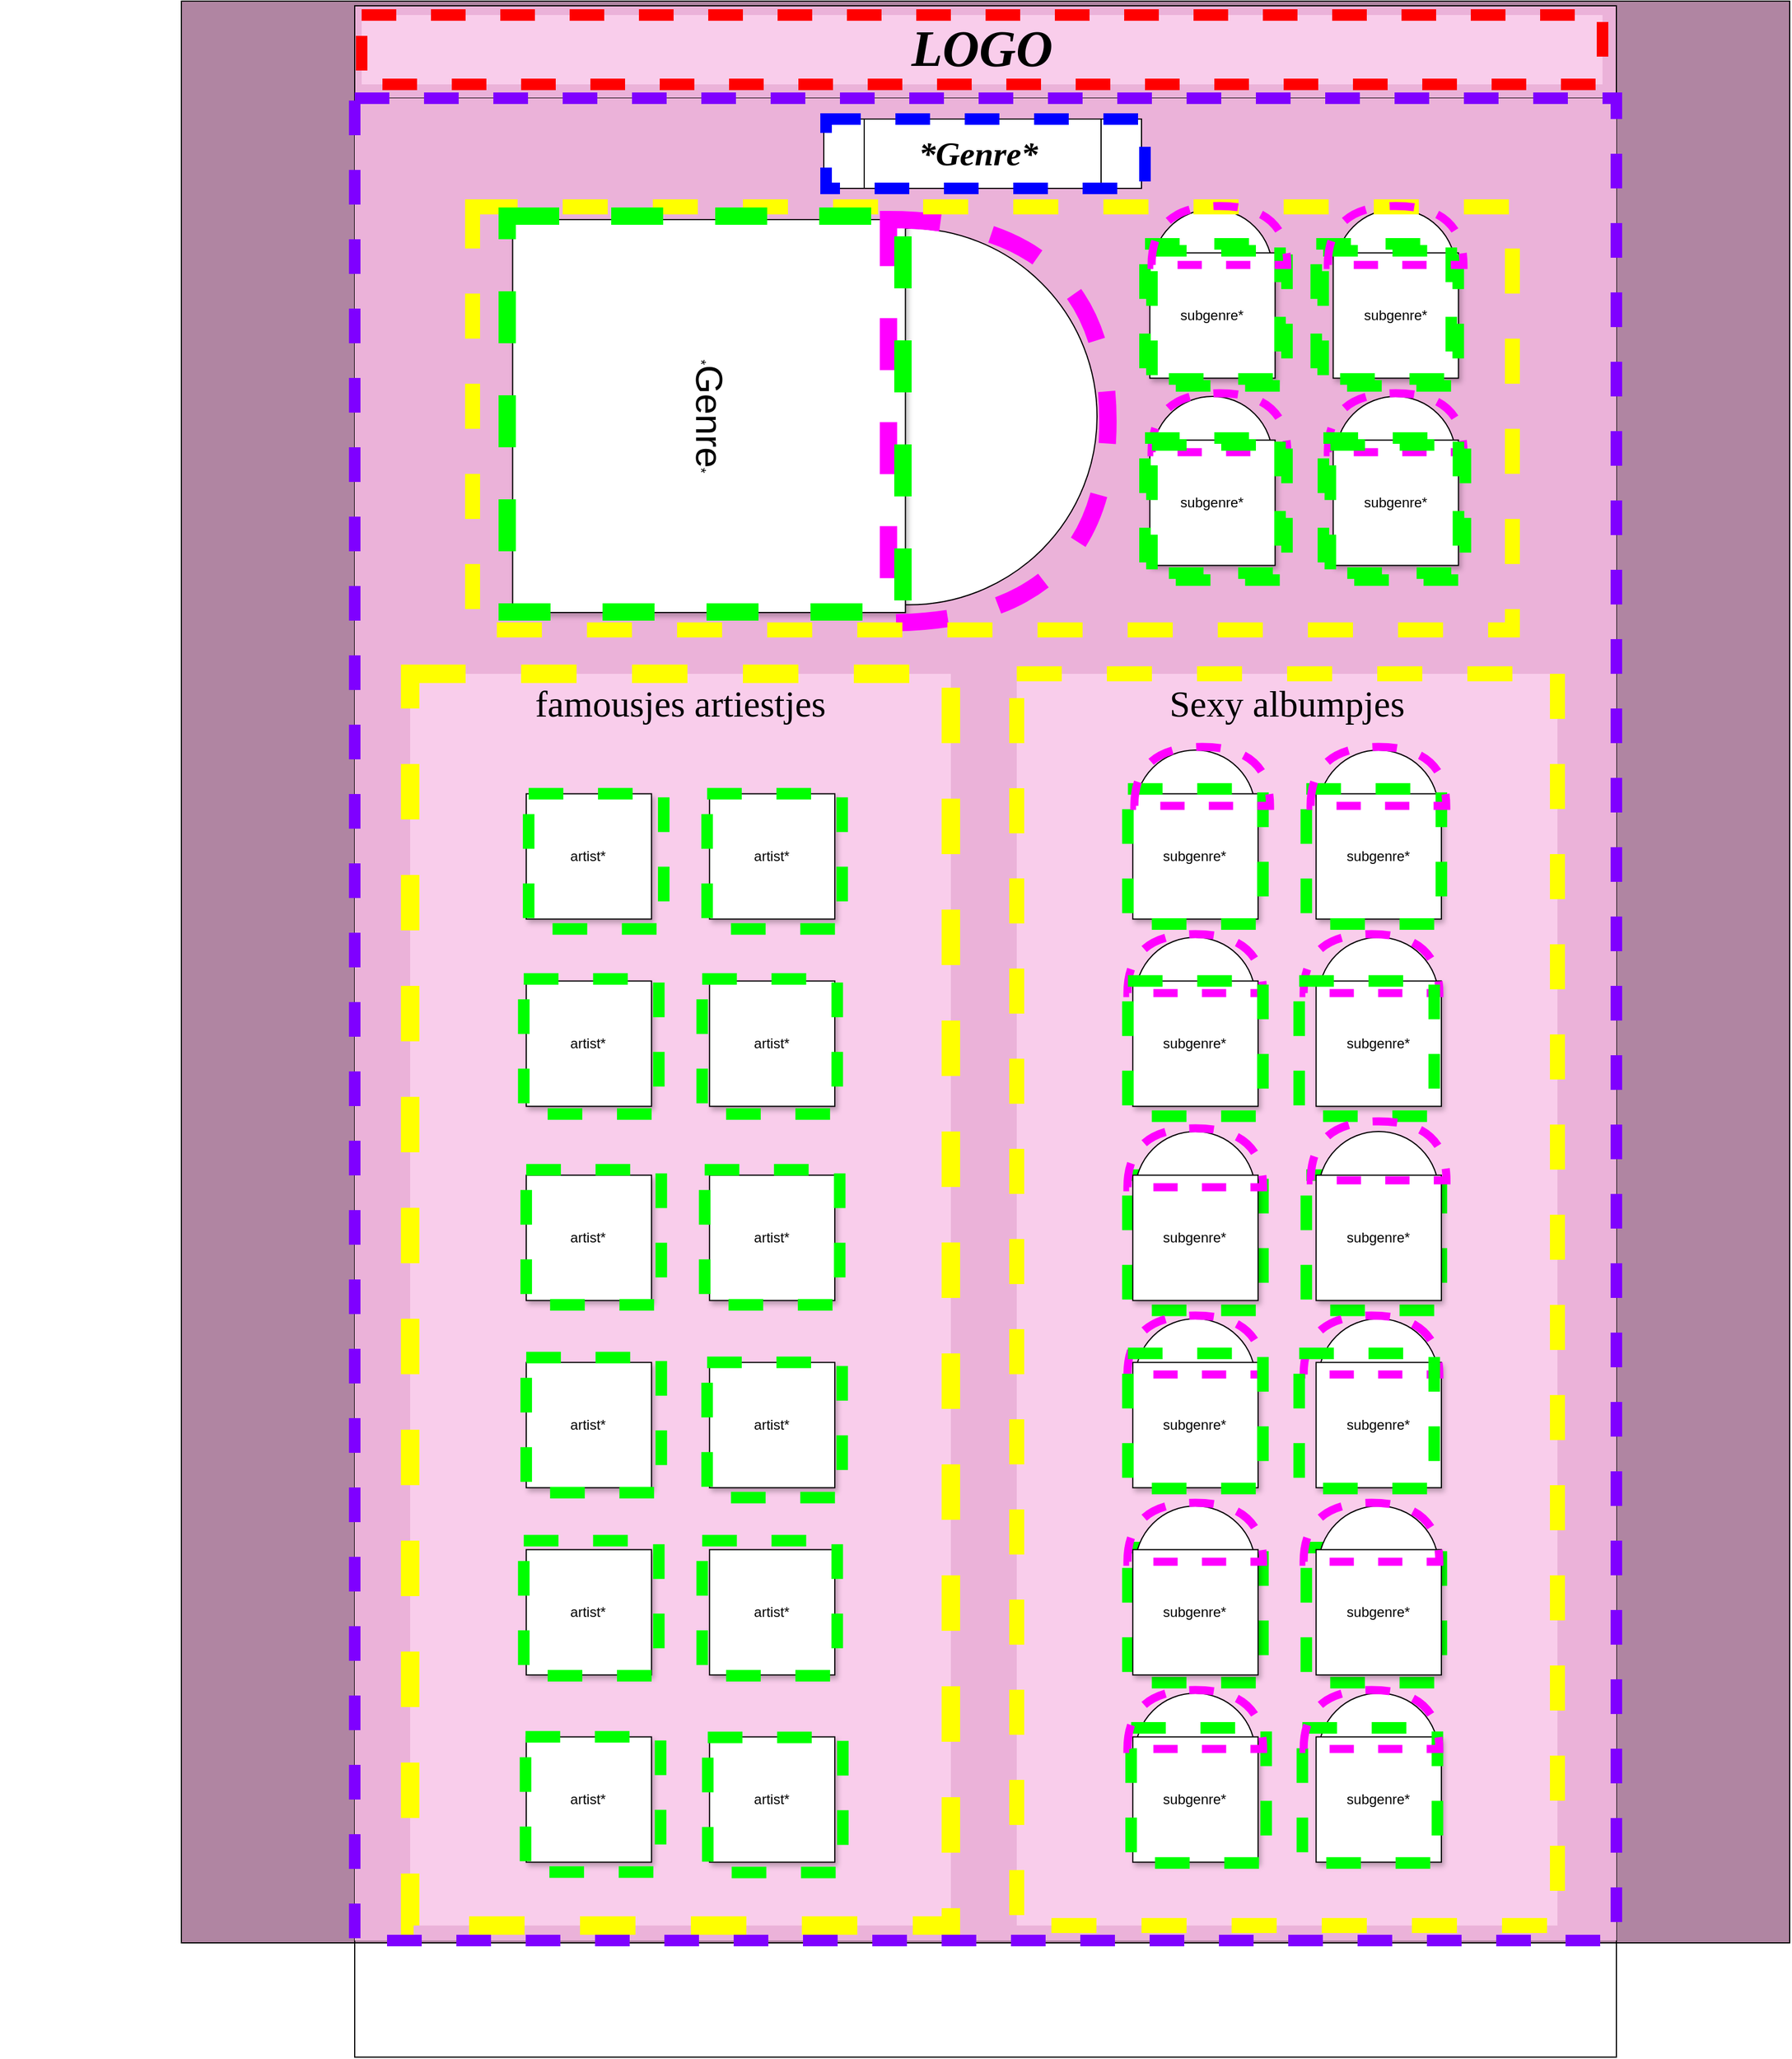 <mxfile version="20.8.16" type="device"><diagram name="Page-1" id="03018318-947c-dd8e-b7a3-06fadd420f32"><mxGraphModel dx="5220" dy="2326" grid="1" gridSize="6" guides="1" tooltips="1" connect="1" arrows="1" fold="1" page="1" pageScale="1" pageWidth="1100" pageHeight="850" background="none" math="0" shadow="0"><root><mxCell id="0"/><mxCell id="1" parent="0"/><mxCell id="ovXQEFc9xhQIFhhXjEfU-2" value="" style="rounded=0;whiteSpace=wrap;html=1;strokeColor=default;fillColor=#B085A2;" vertex="1" parent="1"><mxGeometry x="-144" width="1392" height="1680" as="geometry"/></mxCell><mxCell id="h1UqD2KFmS9MvNpAlnEf-64" value="&lt;font face=&quot;Garamond&quot;&gt;&lt;i style=&quot;&quot;&gt;Logo&lt;/i&gt;&lt;/font&gt;" style="swimlane;whiteSpace=wrap;html=1;rounded=0;shadow=0;labelBackgroundColor=none;strokeWidth=1;fontFamily=Verdana;fontSize=28;startSize=80;fillColor=#EBB2D9;" parent="1" vertex="1"><mxGeometry x="6" y="4" width="1092" height="1774.894" as="geometry"/></mxCell><mxCell id="ovXQEFc9xhQIFhhXjEfU-1" value="" style="rounded=0;whiteSpace=wrap;html=1;strokeColor=#7F00FF;fillColor=#EBB2D9;dashed=1;strokeWidth=10;" vertex="1" parent="h1UqD2KFmS9MvNpAlnEf-64"><mxGeometry y="80" width="1092" height="1594" as="geometry"/></mxCell><mxCell id="h1UqD2KFmS9MvNpAlnEf-9" value="*Genre*&amp;nbsp;" style="shape=process;whiteSpace=wrap;html=1;backgroundOutline=1;size=0.127;strokeWidth=1;fontSize=29;fontFamily=Garamond;horizontal=1;verticalAlign=middle;fontStyle=3;perimeterSpacing=0;" parent="h1UqD2KFmS9MvNpAlnEf-64" vertex="1"><mxGeometry x="406" y="98" width="275" height="60" as="geometry"/></mxCell><mxCell id="BgPFT9jT8XF2Cn2krZji-1" value="" style="group;rotation=90;fillColor=none;" parent="h1UqD2KFmS9MvNpAlnEf-64" vertex="1" connectable="0"><mxGeometry x="-105" y="185" width="1146" height="1549.412" as="geometry"/></mxCell><mxCell id="BgPFT9jT8XF2Cn2krZji-18" value="&lt;font face=&quot;Garamond&quot;&gt;Sexy albumpjes&lt;/font&gt;" style="rounded=0;whiteSpace=wrap;html=1;fontSize=32;fillColor=#F9CDEB;verticalAlign=top;strokeWidth=13;dashed=1;strokeColor=#FFFF00;" parent="BgPFT9jT8XF2Cn2krZji-1" vertex="1"><mxGeometry x="678" y="393" width="468" height="1083" as="geometry"/></mxCell><mxCell id="ImWG96DYzqKIOX0Ieck7-1" value="" style="group" parent="BgPFT9jT8XF2Cn2krZji-1" vertex="1" connectable="0"><mxGeometry x="285" y="393" width="393" height="1156.412" as="geometry"/></mxCell><mxCell id="BgPFT9jT8XF2Cn2krZji-16" value="&lt;font face=&quot;Garamond&quot;&gt;famousjes artiestjes&lt;/font&gt;" style="rounded=0;whiteSpace=wrap;html=1;fontSize=32;fillColor=#F9CDEB;verticalAlign=top;strokeColor=#FFFF00;dashed=1;strokeWidth=16;" parent="ImWG96DYzqKIOX0Ieck7-1" vertex="1"><mxGeometry x="-132" width="468" height="1083" as="geometry"/></mxCell><mxCell id="BgPFT9jT8XF2Cn2krZji-43" value="" style="group" parent="ImWG96DYzqKIOX0Ieck7-1" vertex="1" connectable="0"><mxGeometry x="-31.548" y="66.004" width="273.44" height="434.218" as="geometry"/></mxCell><mxCell id="BgPFT9jT8XF2Cn2krZji-45" value="artist*" style="whiteSpace=wrap;html=1;aspect=fixed;rounded=0;glass=0;shadow=1;rotation=0;" parent="BgPFT9jT8XF2Cn2krZji-43" vertex="1"><mxGeometry y="199.798" width="108.42" height="108.42" as="geometry"/></mxCell><mxCell id="BgPFT9jT8XF2Cn2krZji-46" value="" style="group" parent="BgPFT9jT8XF2Cn2krZji-43" vertex="1" connectable="0"><mxGeometry x="158.67" y="162" width="108.42" height="146.218" as="geometry"/></mxCell><mxCell id="BgPFT9jT8XF2Cn2krZji-48" value="artist*" style="whiteSpace=wrap;html=1;aspect=fixed;rounded=0;glass=0;shadow=1;rotation=0;" parent="BgPFT9jT8XF2Cn2krZji-46" vertex="1"><mxGeometry y="37.798" width="108.42" height="108.42" as="geometry"/></mxCell><mxCell id="BgPFT9jT8XF2Cn2krZji-50" value="artist*" style="whiteSpace=wrap;html=1;aspect=fixed;rounded=0;glass=0;shadow=1;rotation=0;" parent="BgPFT9jT8XF2Cn2krZji-43" vertex="1"><mxGeometry x="1.137e-13" y="37.798" width="108.42" height="108.42" as="geometry"/></mxCell><mxCell id="BgPFT9jT8XF2Cn2krZji-51" value="" style="group" parent="BgPFT9jT8XF2Cn2krZji-43" vertex="1" connectable="0"><mxGeometry x="158.67" width="114.77" height="274.018" as="geometry"/></mxCell><mxCell id="BgPFT9jT8XF2Cn2krZji-53" value="artist*" style="whiteSpace=wrap;html=1;aspect=fixed;rounded=0;glass=0;shadow=1;rotation=0;" parent="BgPFT9jT8XF2Cn2krZji-51" vertex="1"><mxGeometry y="37.798" width="108.42" height="108.42" as="geometry"/></mxCell><mxCell id="ovXQEFc9xhQIFhhXjEfU-29" value="" style="group" vertex="1" connectable="0" parent="BgPFT9jT8XF2Cn2krZji-51"><mxGeometry x="6.35" y="127.8" width="108.42" height="146.218" as="geometry"/></mxCell><mxCell id="ovXQEFc9xhQIFhhXjEfU-30" value="" style="whiteSpace=wrap;html=1;aspect=fixed;dashed=1;strokeColor=#00FF00;strokeWidth=10;fontFamily=Garamond;fontSize=44;fillColor=none;" vertex="1" parent="ovXQEFc9xhQIFhhXjEfU-29"><mxGeometry x="-8.47" y="-90.0" width="116.89" height="116.89" as="geometry"/></mxCell><mxCell id="ovXQEFc9xhQIFhhXjEfU-31" value="" style="whiteSpace=wrap;html=1;aspect=fixed;dashed=1;strokeColor=#00FF00;strokeWidth=10;fontFamily=Garamond;fontSize=44;fillColor=none;" vertex="1" parent="BgPFT9jT8XF2Cn2krZji-51"><mxGeometry x="-156.55" y="37.8" width="116.89" height="116.89" as="geometry"/></mxCell><mxCell id="ovXQEFc9xhQIFhhXjEfU-26" value="" style="group" vertex="1" connectable="0" parent="BgPFT9jT8XF2Cn2krZji-43"><mxGeometry x="160.78" y="288" width="108.42" height="146.218" as="geometry"/></mxCell><mxCell id="ovXQEFc9xhQIFhhXjEfU-27" value="" style="whiteSpace=wrap;html=1;aspect=fixed;dashed=1;strokeColor=#00FF00;strokeWidth=10;fontFamily=Garamond;fontSize=44;fillColor=none;" vertex="1" parent="ovXQEFc9xhQIFhhXjEfU-26"><mxGeometry x="-8.47" y="-90.0" width="116.89" height="116.89" as="geometry"/></mxCell><mxCell id="ovXQEFc9xhQIFhhXjEfU-28" value="" style="whiteSpace=wrap;html=1;aspect=fixed;dashed=1;strokeColor=#00FF00;strokeWidth=10;fontFamily=Garamond;fontSize=44;fillColor=none;" vertex="1" parent="BgPFT9jT8XF2Cn2krZji-43"><mxGeometry x="-2.12" y="198" width="116.89" height="116.89" as="geometry"/></mxCell><mxCell id="BgPFT9jT8XF2Cn2krZji-54" value="" style="group" parent="ImWG96DYzqKIOX0Ieck7-1" vertex="1" connectable="0"><mxGeometry x="-31.548" y="396.004" width="273.44" height="316.69" as="geometry"/></mxCell><mxCell id="BgPFT9jT8XF2Cn2krZji-55" value="artist*" style="whiteSpace=wrap;html=1;aspect=fixed;rounded=0;glass=0;shadow=1;rotation=0;" parent="BgPFT9jT8XF2Cn2krZji-54" vertex="1"><mxGeometry y="199.798" width="108.42" height="108.42" as="geometry"/></mxCell><mxCell id="BgPFT9jT8XF2Cn2krZji-56" value="" style="group" parent="BgPFT9jT8XF2Cn2krZji-54" vertex="1" connectable="0"><mxGeometry x="158.67" y="162" width="108.42" height="146.218" as="geometry"/></mxCell><mxCell id="BgPFT9jT8XF2Cn2krZji-57" value="artist*" style="whiteSpace=wrap;html=1;aspect=fixed;rounded=0;glass=0;shadow=1;rotation=0;" parent="BgPFT9jT8XF2Cn2krZji-56" vertex="1"><mxGeometry y="37.798" width="108.42" height="108.42" as="geometry"/></mxCell><mxCell id="BgPFT9jT8XF2Cn2krZji-58" value="artist*" style="whiteSpace=wrap;html=1;aspect=fixed;rounded=0;glass=0;shadow=1;rotation=0;" parent="BgPFT9jT8XF2Cn2krZji-54" vertex="1"><mxGeometry x="1.137e-13" y="37.798" width="108.42" height="108.42" as="geometry"/></mxCell><mxCell id="BgPFT9jT8XF2Cn2krZji-59" value="" style="group" parent="BgPFT9jT8XF2Cn2krZji-54" vertex="1" connectable="0"><mxGeometry x="158.67" width="112.66" height="150" as="geometry"/></mxCell><mxCell id="BgPFT9jT8XF2Cn2krZji-60" value="artist*" style="whiteSpace=wrap;html=1;aspect=fixed;rounded=0;glass=0;shadow=1;rotation=0;" parent="BgPFT9jT8XF2Cn2krZji-59" vertex="1"><mxGeometry y="37.798" width="108.42" height="108.42" as="geometry"/></mxCell><mxCell id="ovXQEFc9xhQIFhhXjEfU-10" value="" style="whiteSpace=wrap;html=1;aspect=fixed;dashed=1;strokeColor=#00FF00;strokeWidth=10;fontFamily=Garamond;fontSize=44;fillColor=none;" vertex="1" parent="BgPFT9jT8XF2Cn2krZji-59"><mxGeometry x="-4.23" y="33.11" width="116.89" height="116.89" as="geometry"/></mxCell><mxCell id="ovXQEFc9xhQIFhhXjEfU-6" value="" style="whiteSpace=wrap;html=1;aspect=fixed;dashed=1;strokeColor=#00FF00;strokeWidth=10;fontFamily=Garamond;fontSize=44;fillColor=none;" vertex="1" parent="BgPFT9jT8XF2Cn2krZji-54"><mxGeometry y="33.11" width="116.89" height="116.89" as="geometry"/></mxCell><mxCell id="ovXQEFc9xhQIFhhXjEfU-11" value="" style="whiteSpace=wrap;html=1;aspect=fixed;dashed=1;strokeColor=#00FF00;strokeWidth=10;fontFamily=Garamond;fontSize=44;fillColor=none;" vertex="1" parent="BgPFT9jT8XF2Cn2krZji-54"><mxGeometry y="195.56" width="116.89" height="116.89" as="geometry"/></mxCell><mxCell id="ovXQEFc9xhQIFhhXjEfU-12" value="" style="whiteSpace=wrap;html=1;aspect=fixed;dashed=1;strokeColor=#00FF00;strokeWidth=10;fontFamily=Garamond;fontSize=44;fillColor=none;" vertex="1" parent="BgPFT9jT8XF2Cn2krZji-54"><mxGeometry x="156.55" y="199.8" width="116.89" height="116.89" as="geometry"/></mxCell><mxCell id="rZDkxiTY2AA_uGBDWBst-1" value="" style="group" parent="ImWG96DYzqKIOX0Ieck7-1" vertex="1" connectable="0"><mxGeometry x="-31.548" y="720.004" width="274.04" height="436.408" as="geometry"/></mxCell><mxCell id="rZDkxiTY2AA_uGBDWBst-2" value="artist*" style="whiteSpace=wrap;html=1;aspect=fixed;rounded=0;glass=0;shadow=1;rotation=0;" parent="rZDkxiTY2AA_uGBDWBst-1" vertex="1"><mxGeometry y="199.798" width="108.42" height="108.42" as="geometry"/></mxCell><mxCell id="rZDkxiTY2AA_uGBDWBst-3" value="" style="group" parent="rZDkxiTY2AA_uGBDWBst-1" vertex="1" connectable="0"><mxGeometry x="158.67" y="162" width="115.37" height="274.408" as="geometry"/></mxCell><mxCell id="rZDkxiTY2AA_uGBDWBst-4" value="artist*" style="whiteSpace=wrap;html=1;aspect=fixed;rounded=0;glass=0;shadow=1;rotation=0;" parent="rZDkxiTY2AA_uGBDWBst-3" vertex="1"><mxGeometry y="37.798" width="108.42" height="108.42" as="geometry"/></mxCell><mxCell id="ovXQEFc9xhQIFhhXjEfU-23" value="" style="group" vertex="1" connectable="0" parent="rZDkxiTY2AA_uGBDWBst-3"><mxGeometry x="6.95" y="128.19" width="108.42" height="146.218" as="geometry"/></mxCell><mxCell id="ovXQEFc9xhQIFhhXjEfU-24" value="" style="whiteSpace=wrap;html=1;aspect=fixed;dashed=1;strokeColor=#00FF00;strokeWidth=10;fontFamily=Garamond;fontSize=44;fillColor=none;" vertex="1" parent="ovXQEFc9xhQIFhhXjEfU-23"><mxGeometry x="-8.47" y="-90.0" width="116.89" height="116.89" as="geometry"/></mxCell><mxCell id="ovXQEFc9xhQIFhhXjEfU-25" value="" style="whiteSpace=wrap;html=1;aspect=fixed;dashed=1;strokeColor=#00FF00;strokeWidth=10;fontFamily=Garamond;fontSize=44;fillColor=none;" vertex="1" parent="rZDkxiTY2AA_uGBDWBst-3"><mxGeometry x="-159.28" y="37.8" width="116.89" height="116.89" as="geometry"/></mxCell><mxCell id="rZDkxiTY2AA_uGBDWBst-5" value="artist*" style="whiteSpace=wrap;html=1;aspect=fixed;rounded=0;glass=0;shadow=1;rotation=0;" parent="rZDkxiTY2AA_uGBDWBst-1" vertex="1"><mxGeometry x="1.137e-13" y="37.798" width="108.42" height="108.42" as="geometry"/></mxCell><mxCell id="rZDkxiTY2AA_uGBDWBst-6" value="" style="group" parent="rZDkxiTY2AA_uGBDWBst-1" vertex="1" connectable="0"><mxGeometry x="158.67" width="108.42" height="146.218" as="geometry"/></mxCell><mxCell id="rZDkxiTY2AA_uGBDWBst-7" value="artist*" style="whiteSpace=wrap;html=1;aspect=fixed;rounded=0;glass=0;shadow=1;rotation=0;" parent="rZDkxiTY2AA_uGBDWBst-6" vertex="1"><mxGeometry y="37.798" width="108.42" height="108.42" as="geometry"/></mxCell><mxCell id="ovXQEFc9xhQIFhhXjEfU-19" value="" style="group" vertex="1" connectable="0" parent="rZDkxiTY2AA_uGBDWBst-1"><mxGeometry x="160.78" y="120" width="108.42" height="146.218" as="geometry"/></mxCell><mxCell id="ovXQEFc9xhQIFhhXjEfU-22" value="" style="whiteSpace=wrap;html=1;aspect=fixed;dashed=1;strokeColor=#00FF00;strokeWidth=10;fontFamily=Garamond;fontSize=44;fillColor=none;" vertex="1" parent="ovXQEFc9xhQIFhhXjEfU-19"><mxGeometry x="-8.47" y="-90.0" width="116.89" height="116.89" as="geometry"/></mxCell><mxCell id="ovXQEFc9xhQIFhhXjEfU-21" value="" style="whiteSpace=wrap;html=1;aspect=fixed;dashed=1;strokeColor=#00FF00;strokeWidth=10;fontFamily=Garamond;fontSize=44;fillColor=none;" vertex="1" parent="rZDkxiTY2AA_uGBDWBst-1"><mxGeometry x="-2.12" y="30" width="116.89" height="116.89" as="geometry"/></mxCell><mxCell id="l-VNTub_SlQDyu8fhw0u-4" value="" style="ellipse;whiteSpace=wrap;html=1;aspect=fixed;rotation=90;" parent="BgPFT9jT8XF2Cn2krZji-1" vertex="1"><mxGeometry x="421.696" y="7.503" width="325.79" height="325.79" as="geometry"/></mxCell><mxCell id="BgPFT9jT8XF2Cn2krZji-2" value="" style="group" parent="BgPFT9jT8XF2Cn2krZji-1" vertex="1" connectable="0"><mxGeometry x="259.703" y="0.003" width="497.247" height="353.152" as="geometry"/></mxCell><mxCell id="l-VNTub_SlQDyu8fhw0u-5" value="*&lt;font style=&quot;font-size: 32px;&quot;&gt;Genre&lt;/font&gt;*" style="whiteSpace=wrap;html=1;aspect=fixed;rounded=0;glass=0;shadow=1;rotation=90;" parent="BgPFT9jT8XF2Cn2krZji-2" vertex="1"><mxGeometry x="-18" y="-4.263e-14" width="339.955" height="339.955" as="geometry"/></mxCell><mxCell id="ovXQEFc9xhQIFhhXjEfU-94" value="" style="shape=or;whiteSpace=wrap;html=1;rotation=0;fillColor=none;dashed=1;strokeWidth=15;strokeColor=#FF00FF;" vertex="1" parent="BgPFT9jT8XF2Cn2krZji-2"><mxGeometry x="307.297" y="-0.003" width="189.95" height="348.83" as="geometry"/></mxCell><mxCell id="BgPFT9jT8XF2Cn2krZji-19" value="" style="group" parent="BgPFT9jT8XF2Cn2krZji-1" vertex="1" connectable="0"><mxGeometry x="793.202" y="-8.996" width="267.09" height="308.218" as="geometry"/></mxCell><mxCell id="BgPFT9jT8XF2Cn2krZji-10" value="" style="ellipse;whiteSpace=wrap;html=1;aspect=fixed;rotation=0;" parent="BgPFT9jT8XF2Cn2krZji-19" vertex="1"><mxGeometry x="2.134" y="162" width="103.903" height="103.903" as="geometry"/></mxCell><mxCell id="BgPFT9jT8XF2Cn2krZji-11" value="subgenre*" style="whiteSpace=wrap;html=1;aspect=fixed;rounded=0;glass=0;shadow=1;rotation=0;" parent="BgPFT9jT8XF2Cn2krZji-19" vertex="1"><mxGeometry y="199.798" width="108.42" height="108.42" as="geometry"/></mxCell><mxCell id="BgPFT9jT8XF2Cn2krZji-12" value="" style="group" parent="BgPFT9jT8XF2Cn2krZji-19" vertex="1" connectable="0"><mxGeometry x="158.67" y="162" width="108.42" height="146.218" as="geometry"/></mxCell><mxCell id="BgPFT9jT8XF2Cn2krZji-13" value="" style="ellipse;whiteSpace=wrap;html=1;aspect=fixed;rotation=0;" parent="BgPFT9jT8XF2Cn2krZji-12" vertex="1"><mxGeometry x="2.134" width="103.903" height="103.903" as="geometry"/></mxCell><mxCell id="BgPFT9jT8XF2Cn2krZji-14" value="subgenre*" style="whiteSpace=wrap;html=1;aspect=fixed;rounded=0;glass=0;shadow=1;rotation=0;" parent="BgPFT9jT8XF2Cn2krZji-12" vertex="1"><mxGeometry y="37.798" width="108.42" height="108.42" as="geometry"/></mxCell><mxCell id="ovXQEFc9xhQIFhhXjEfU-75" value="" style="shape=or;whiteSpace=wrap;html=1;rotation=-90;fillColor=none;dashed=1;strokeWidth=7;strokeColor=#FF00FF;" vertex="1" parent="BgPFT9jT8XF2Cn2krZji-12"><mxGeometry x="28.568" y="-36.004" width="51.03" height="117.44" as="geometry"/></mxCell><mxCell id="ovXQEFc9xhQIFhhXjEfU-79" value="" style="shape=or;whiteSpace=wrap;html=1;rotation=-90;fillColor=none;dashed=1;strokeWidth=7;strokeColor=#FF00FF;" vertex="1" parent="BgPFT9jT8XF2Cn2krZji-12"><mxGeometry x="-123.942" y="-36.004" width="51.03" height="117.44" as="geometry"/></mxCell><mxCell id="BgPFT9jT8XF2Cn2krZji-4" value="" style="ellipse;whiteSpace=wrap;html=1;aspect=fixed;rotation=0;" parent="BgPFT9jT8XF2Cn2krZji-19" vertex="1"><mxGeometry x="2.134" width="103.903" height="103.903" as="geometry"/></mxCell><mxCell id="BgPFT9jT8XF2Cn2krZji-5" value="subgenre*" style="whiteSpace=wrap;html=1;aspect=fixed;rounded=0;glass=0;shadow=1;rotation=0;" parent="BgPFT9jT8XF2Cn2krZji-19" vertex="1"><mxGeometry x="1.137e-13" y="37.798" width="108.42" height="108.42" as="geometry"/></mxCell><mxCell id="BgPFT9jT8XF2Cn2krZji-9" value="" style="group" parent="BgPFT9jT8XF2Cn2krZji-19" vertex="1" connectable="0"><mxGeometry x="158.67" width="108.42" height="146.218" as="geometry"/></mxCell><mxCell id="BgPFT9jT8XF2Cn2krZji-7" value="" style="ellipse;whiteSpace=wrap;html=1;aspect=fixed;rotation=0;" parent="BgPFT9jT8XF2Cn2krZji-9" vertex="1"><mxGeometry x="2.134" width="103.903" height="103.903" as="geometry"/></mxCell><mxCell id="BgPFT9jT8XF2Cn2krZji-8" value="subgenre*" style="whiteSpace=wrap;html=1;aspect=fixed;rounded=0;glass=0;shadow=1;rotation=0;" parent="BgPFT9jT8XF2Cn2krZji-9" vertex="1"><mxGeometry y="37.798" width="108.42" height="108.42" as="geometry"/></mxCell><mxCell id="BgPFT9jT8XF2Cn2krZji-20" value="" style="group" parent="BgPFT9jT8XF2Cn2krZji-1" vertex="1" connectable="0"><mxGeometry x="778.452" y="459.004" width="267.09" height="484.69" as="geometry"/></mxCell><mxCell id="BgPFT9jT8XF2Cn2krZji-21" value="" style="ellipse;whiteSpace=wrap;html=1;aspect=fixed;rotation=0;" parent="BgPFT9jT8XF2Cn2krZji-20" vertex="1"><mxGeometry x="2.134" y="162" width="103.903" height="103.903" as="geometry"/></mxCell><mxCell id="BgPFT9jT8XF2Cn2krZji-22" value="subgenre*" style="whiteSpace=wrap;html=1;aspect=fixed;rounded=0;glass=0;shadow=1;rotation=0;" parent="BgPFT9jT8XF2Cn2krZji-20" vertex="1"><mxGeometry y="199.798" width="108.42" height="108.42" as="geometry"/></mxCell><mxCell id="BgPFT9jT8XF2Cn2krZji-23" value="" style="group" parent="BgPFT9jT8XF2Cn2krZji-20" vertex="1" connectable="0"><mxGeometry x="158.67" y="162" width="108.42" height="146.218" as="geometry"/></mxCell><mxCell id="BgPFT9jT8XF2Cn2krZji-24" value="" style="ellipse;whiteSpace=wrap;html=1;aspect=fixed;rotation=0;" parent="BgPFT9jT8XF2Cn2krZji-23" vertex="1"><mxGeometry x="2.134" width="103.903" height="103.903" as="geometry"/></mxCell><mxCell id="BgPFT9jT8XF2Cn2krZji-25" value="subgenre*" style="whiteSpace=wrap;html=1;aspect=fixed;rounded=0;glass=0;shadow=1;rotation=0;" parent="BgPFT9jT8XF2Cn2krZji-23" vertex="1"><mxGeometry y="37.798" width="108.42" height="108.42" as="geometry"/></mxCell><mxCell id="ovXQEFc9xhQIFhhXjEfU-84" value="" style="shape=or;whiteSpace=wrap;html=1;rotation=-90;fillColor=none;dashed=1;strokeWidth=7;strokeColor=#FF00FF;" vertex="1" parent="BgPFT9jT8XF2Cn2krZji-23"><mxGeometry x="22.388" y="-36.004" width="51.03" height="117.44" as="geometry"/></mxCell><mxCell id="ovXQEFc9xhQIFhhXjEfU-85" value="" style="shape=or;whiteSpace=wrap;html=1;rotation=-90;fillColor=none;dashed=1;strokeWidth=7;strokeColor=#FF00FF;" vertex="1" parent="BgPFT9jT8XF2Cn2krZji-23"><mxGeometry x="-130.122" y="-36.004" width="51.03" height="117.44" as="geometry"/></mxCell><mxCell id="BgPFT9jT8XF2Cn2krZji-26" value="" style="ellipse;whiteSpace=wrap;html=1;aspect=fixed;rotation=0;" parent="BgPFT9jT8XF2Cn2krZji-20" vertex="1"><mxGeometry x="2.134" width="103.903" height="103.903" as="geometry"/></mxCell><mxCell id="BgPFT9jT8XF2Cn2krZji-27" value="subgenre*" style="whiteSpace=wrap;html=1;aspect=fixed;rounded=0;glass=0;shadow=1;rotation=0;" parent="BgPFT9jT8XF2Cn2krZji-20" vertex="1"><mxGeometry x="1.137e-13" y="37.798" width="108.42" height="108.42" as="geometry"/></mxCell><mxCell id="BgPFT9jT8XF2Cn2krZji-28" value="" style="group" parent="BgPFT9jT8XF2Cn2krZji-20" vertex="1" connectable="0"><mxGeometry x="158.67" width="108.42" height="150.45" as="geometry"/></mxCell><mxCell id="BgPFT9jT8XF2Cn2krZji-29" value="" style="ellipse;whiteSpace=wrap;html=1;aspect=fixed;rotation=0;" parent="BgPFT9jT8XF2Cn2krZji-28" vertex="1"><mxGeometry x="2.134" width="103.903" height="103.903" as="geometry"/></mxCell><mxCell id="BgPFT9jT8XF2Cn2krZji-30" value="subgenre*" style="whiteSpace=wrap;html=1;aspect=fixed;rounded=0;glass=0;shadow=1;rotation=0;" parent="BgPFT9jT8XF2Cn2krZji-28" vertex="1"><mxGeometry y="37.798" width="108.42" height="108.42" as="geometry"/></mxCell><mxCell id="ovXQEFc9xhQIFhhXjEfU-36" value="" style="whiteSpace=wrap;html=1;aspect=fixed;dashed=1;strokeColor=#00FF00;strokeWidth=10;fontFamily=Garamond;fontSize=44;fillColor=none;" vertex="1" parent="BgPFT9jT8XF2Cn2krZji-28"><mxGeometry x="-8.47" y="33.56" width="116.89" height="116.89" as="geometry"/></mxCell><mxCell id="ovXQEFc9xhQIFhhXjEfU-37" value="" style="whiteSpace=wrap;html=1;aspect=fixed;dashed=1;strokeColor=#00FF00;strokeWidth=10;fontFamily=Garamond;fontSize=44;fillColor=none;" vertex="1" parent="BgPFT9jT8XF2Cn2krZji-28"><mxGeometry x="-162.9" y="33.56" width="116.89" height="116.89" as="geometry"/></mxCell><mxCell id="ovXQEFc9xhQIFhhXjEfU-82" value="" style="shape=or;whiteSpace=wrap;html=1;rotation=-90;fillColor=none;dashed=1;strokeWidth=7;strokeColor=#FF00FF;" vertex="1" parent="BgPFT9jT8XF2Cn2krZji-28"><mxGeometry x="28.388" y="-36.004" width="51.03" height="117.44" as="geometry"/></mxCell><mxCell id="ovXQEFc9xhQIFhhXjEfU-83" value="" style="shape=or;whiteSpace=wrap;html=1;rotation=-90;fillColor=none;dashed=1;strokeWidth=7;strokeColor=#FF00FF;" vertex="1" parent="BgPFT9jT8XF2Cn2krZji-28"><mxGeometry x="-124.122" y="-36.004" width="51.03" height="117.44" as="geometry"/></mxCell><mxCell id="ovXQEFc9xhQIFhhXjEfU-59" value="" style="whiteSpace=wrap;html=1;aspect=fixed;dashed=1;strokeColor=#00FF00;strokeWidth=10;fontFamily=Garamond;fontSize=44;fillColor=none;" vertex="1" parent="BgPFT9jT8XF2Cn2krZji-20"><mxGeometry x="144.0" y="199.8" width="116.89" height="116.89" as="geometry"/></mxCell><mxCell id="ovXQEFc9xhQIFhhXjEfU-60" value="" style="whiteSpace=wrap;html=1;aspect=fixed;dashed=1;strokeColor=#00FF00;strokeWidth=10;fontFamily=Garamond;fontSize=44;fillColor=none;" vertex="1" parent="BgPFT9jT8XF2Cn2krZji-20"><mxGeometry x="150.2" y="367.8" width="116.89" height="116.89" as="geometry"/></mxCell><mxCell id="ovXQEFc9xhQIFhhXjEfU-61" value="" style="whiteSpace=wrap;html=1;aspect=fixed;dashed=1;strokeColor=#00FF00;strokeWidth=10;fontFamily=Garamond;fontSize=44;fillColor=none;" vertex="1" parent="BgPFT9jT8XF2Cn2krZji-20"><mxGeometry x="-4.23" y="367.8" width="116.89" height="116.89" as="geometry"/></mxCell><mxCell id="ovXQEFc9xhQIFhhXjEfU-62" value="" style="whiteSpace=wrap;html=1;aspect=fixed;dashed=1;strokeColor=#00FF00;strokeWidth=10;fontFamily=Garamond;fontSize=44;fillColor=none;" vertex="1" parent="BgPFT9jT8XF2Cn2krZji-20"><mxGeometry x="-4.23" y="199.8" width="116.89" height="116.89" as="geometry"/></mxCell><mxCell id="BgPFT9jT8XF2Cn2krZji-31" value="" style="group" parent="BgPFT9jT8XF2Cn2krZji-1" vertex="1" connectable="0"><mxGeometry x="778.452" y="789.004" width="267.09" height="476.89" as="geometry"/></mxCell><mxCell id="BgPFT9jT8XF2Cn2krZji-32" value="" style="ellipse;whiteSpace=wrap;html=1;aspect=fixed;rotation=0;" parent="BgPFT9jT8XF2Cn2krZji-31" vertex="1"><mxGeometry x="2.134" y="162" width="103.903" height="103.903" as="geometry"/></mxCell><mxCell id="BgPFT9jT8XF2Cn2krZji-33" value="subgenre*" style="whiteSpace=wrap;html=1;aspect=fixed;rounded=0;glass=0;shadow=1;rotation=0;" parent="BgPFT9jT8XF2Cn2krZji-31" vertex="1"><mxGeometry y="199.798" width="108.42" height="108.42" as="geometry"/></mxCell><mxCell id="BgPFT9jT8XF2Cn2krZji-34" value="" style="group" parent="BgPFT9jT8XF2Cn2krZji-31" vertex="1" connectable="0"><mxGeometry x="158.67" y="162" width="108.42" height="146.218" as="geometry"/></mxCell><mxCell id="BgPFT9jT8XF2Cn2krZji-35" value="" style="ellipse;whiteSpace=wrap;html=1;aspect=fixed;rotation=0;" parent="BgPFT9jT8XF2Cn2krZji-34" vertex="1"><mxGeometry x="2.134" width="103.903" height="103.903" as="geometry"/></mxCell><mxCell id="BgPFT9jT8XF2Cn2krZji-36" value="subgenre*" style="whiteSpace=wrap;html=1;aspect=fixed;rounded=0;glass=0;shadow=1;rotation=0;" parent="BgPFT9jT8XF2Cn2krZji-34" vertex="1"><mxGeometry y="37.798" width="108.42" height="108.42" as="geometry"/></mxCell><mxCell id="ovXQEFc9xhQIFhhXjEfU-88" value="" style="shape=or;whiteSpace=wrap;html=1;rotation=-90;fillColor=none;dashed=1;strokeWidth=7;strokeColor=#FF00FF;" vertex="1" parent="BgPFT9jT8XF2Cn2krZji-34"><mxGeometry x="22.388" y="-36.004" width="51.03" height="117.44" as="geometry"/></mxCell><mxCell id="ovXQEFc9xhQIFhhXjEfU-89" value="" style="shape=or;whiteSpace=wrap;html=1;rotation=-90;fillColor=none;dashed=1;strokeWidth=7;strokeColor=#FF00FF;" vertex="1" parent="BgPFT9jT8XF2Cn2krZji-34"><mxGeometry x="-130.122" y="-36.004" width="51.03" height="117.44" as="geometry"/></mxCell><mxCell id="BgPFT9jT8XF2Cn2krZji-37" value="" style="ellipse;whiteSpace=wrap;html=1;aspect=fixed;rotation=0;" parent="BgPFT9jT8XF2Cn2krZji-31" vertex="1"><mxGeometry x="2.134" width="103.903" height="103.903" as="geometry"/></mxCell><mxCell id="BgPFT9jT8XF2Cn2krZji-38" value="subgenre*" style="whiteSpace=wrap;html=1;aspect=fixed;rounded=0;glass=0;shadow=1;rotation=0;" parent="BgPFT9jT8XF2Cn2krZji-31" vertex="1"><mxGeometry x="1.137e-13" y="37.798" width="108.42" height="108.42" as="geometry"/></mxCell><mxCell id="BgPFT9jT8XF2Cn2krZji-39" value="" style="group" parent="BgPFT9jT8XF2Cn2krZji-31" vertex="1" connectable="0"><mxGeometry x="158.67" width="108.42" height="146.218" as="geometry"/></mxCell><mxCell id="BgPFT9jT8XF2Cn2krZji-40" value="" style="ellipse;whiteSpace=wrap;html=1;aspect=fixed;rotation=0;" parent="BgPFT9jT8XF2Cn2krZji-39" vertex="1"><mxGeometry x="2.134" width="103.903" height="103.903" as="geometry"/></mxCell><mxCell id="BgPFT9jT8XF2Cn2krZji-41" value="subgenre*" style="whiteSpace=wrap;html=1;aspect=fixed;rounded=0;glass=0;shadow=1;rotation=0;" parent="BgPFT9jT8XF2Cn2krZji-39" vertex="1"><mxGeometry y="37.798" width="108.42" height="108.42" as="geometry"/></mxCell><mxCell id="ovXQEFc9xhQIFhhXjEfU-86" value="" style="shape=or;whiteSpace=wrap;html=1;rotation=-90;fillColor=none;dashed=1;strokeWidth=7;strokeColor=#FF00FF;" vertex="1" parent="BgPFT9jT8XF2Cn2krZji-39"><mxGeometry x="28.568" y="-42.004" width="51.03" height="117.44" as="geometry"/></mxCell><mxCell id="ovXQEFc9xhQIFhhXjEfU-63" value="" style="whiteSpace=wrap;html=1;aspect=fixed;dashed=1;strokeColor=#00FF00;strokeWidth=10;fontFamily=Garamond;fontSize=44;fillColor=none;" vertex="1" parent="BgPFT9jT8XF2Cn2krZji-31"><mxGeometry x="144.0" y="192" width="116.89" height="116.89" as="geometry"/></mxCell><mxCell id="ovXQEFc9xhQIFhhXjEfU-64" value="" style="whiteSpace=wrap;html=1;aspect=fixed;dashed=1;strokeColor=#00FF00;strokeWidth=10;fontFamily=Garamond;fontSize=44;fillColor=none;" vertex="1" parent="BgPFT9jT8XF2Cn2krZji-31"><mxGeometry x="150.2" y="360" width="116.89" height="116.89" as="geometry"/></mxCell><mxCell id="ovXQEFc9xhQIFhhXjEfU-65" value="" style="whiteSpace=wrap;html=1;aspect=fixed;dashed=1;strokeColor=#00FF00;strokeWidth=10;fontFamily=Garamond;fontSize=44;fillColor=none;" vertex="1" parent="BgPFT9jT8XF2Cn2krZji-31"><mxGeometry x="-4.23" y="360" width="116.89" height="116.89" as="geometry"/></mxCell><mxCell id="ovXQEFc9xhQIFhhXjEfU-66" value="" style="whiteSpace=wrap;html=1;aspect=fixed;dashed=1;strokeColor=#00FF00;strokeWidth=10;fontFamily=Garamond;fontSize=44;fillColor=none;" vertex="1" parent="BgPFT9jT8XF2Cn2krZji-31"><mxGeometry x="-4.23" y="192" width="116.89" height="116.89" as="geometry"/></mxCell><mxCell id="ovXQEFc9xhQIFhhXjEfU-87" value="" style="shape=or;whiteSpace=wrap;html=1;rotation=-90;fillColor=none;dashed=1;strokeWidth=7;strokeColor=#FF00FF;" vertex="1" parent="BgPFT9jT8XF2Cn2krZji-31"><mxGeometry x="28.548" y="-36.004" width="51.03" height="117.44" as="geometry"/></mxCell><mxCell id="rZDkxiTY2AA_uGBDWBst-19" value="" style="group" parent="BgPFT9jT8XF2Cn2krZji-1" vertex="1" connectable="0"><mxGeometry x="778.452" y="1113.004" width="267.09" height="308.218" as="geometry"/></mxCell><mxCell id="rZDkxiTY2AA_uGBDWBst-20" value="" style="ellipse;whiteSpace=wrap;html=1;aspect=fixed;rotation=0;" parent="rZDkxiTY2AA_uGBDWBst-19" vertex="1"><mxGeometry x="2.134" y="162" width="103.903" height="103.903" as="geometry"/></mxCell><mxCell id="rZDkxiTY2AA_uGBDWBst-21" value="subgenre*" style="whiteSpace=wrap;html=1;aspect=fixed;rounded=0;glass=0;shadow=1;rotation=0;" parent="rZDkxiTY2AA_uGBDWBst-19" vertex="1"><mxGeometry y="199.798" width="108.42" height="108.42" as="geometry"/></mxCell><mxCell id="rZDkxiTY2AA_uGBDWBst-22" value="" style="group" parent="rZDkxiTY2AA_uGBDWBst-19" vertex="1" connectable="0"><mxGeometry x="158.67" y="162" width="108.42" height="146.218" as="geometry"/></mxCell><mxCell id="rZDkxiTY2AA_uGBDWBst-23" value="" style="ellipse;whiteSpace=wrap;html=1;aspect=fixed;rotation=0;" parent="rZDkxiTY2AA_uGBDWBst-22" vertex="1"><mxGeometry x="2.134" width="103.903" height="103.903" as="geometry"/></mxCell><mxCell id="rZDkxiTY2AA_uGBDWBst-24" value="subgenre*" style="whiteSpace=wrap;html=1;aspect=fixed;rounded=0;glass=0;shadow=1;rotation=0;" parent="rZDkxiTY2AA_uGBDWBst-22" vertex="1"><mxGeometry y="37.798" width="108.42" height="108.42" as="geometry"/></mxCell><mxCell id="rZDkxiTY2AA_uGBDWBst-25" value="" style="ellipse;whiteSpace=wrap;html=1;aspect=fixed;rotation=0;" parent="rZDkxiTY2AA_uGBDWBst-19" vertex="1"><mxGeometry x="2.134" width="103.903" height="103.903" as="geometry"/></mxCell><mxCell id="rZDkxiTY2AA_uGBDWBst-26" value="subgenre*" style="whiteSpace=wrap;html=1;aspect=fixed;rounded=0;glass=0;shadow=1;rotation=0;" parent="rZDkxiTY2AA_uGBDWBst-19" vertex="1"><mxGeometry x="1.137e-13" y="37.798" width="108.42" height="108.42" as="geometry"/></mxCell><mxCell id="rZDkxiTY2AA_uGBDWBst-27" value="" style="group" parent="rZDkxiTY2AA_uGBDWBst-19" vertex="1" connectable="0"><mxGeometry x="158.67" width="108.42" height="146.218" as="geometry"/></mxCell><mxCell id="rZDkxiTY2AA_uGBDWBst-28" value="" style="ellipse;whiteSpace=wrap;html=1;aspect=fixed;rotation=0;" parent="rZDkxiTY2AA_uGBDWBst-27" vertex="1"><mxGeometry x="2.134" width="103.903" height="103.903" as="geometry"/></mxCell><mxCell id="rZDkxiTY2AA_uGBDWBst-29" value="subgenre*" style="whiteSpace=wrap;html=1;aspect=fixed;rounded=0;glass=0;shadow=1;rotation=0;" parent="rZDkxiTY2AA_uGBDWBst-27" vertex="1"><mxGeometry y="37.798" width="108.42" height="108.42" as="geometry"/></mxCell><mxCell id="ovXQEFc9xhQIFhhXjEfU-90" value="" style="shape=or;whiteSpace=wrap;html=1;rotation=-90;fillColor=none;dashed=1;strokeWidth=7;strokeColor=#FF00FF;" vertex="1" parent="rZDkxiTY2AA_uGBDWBst-27"><mxGeometry x="22.388" y="-36.004" width="51.03" height="117.44" as="geometry"/></mxCell><mxCell id="ovXQEFc9xhQIFhhXjEfU-91" value="" style="shape=or;whiteSpace=wrap;html=1;rotation=-90;fillColor=none;dashed=1;strokeWidth=7;strokeColor=#FF00FF;" vertex="1" parent="rZDkxiTY2AA_uGBDWBst-27"><mxGeometry x="-130.122" y="-36.004" width="51.03" height="117.44" as="geometry"/></mxCell><mxCell id="ovXQEFc9xhQIFhhXjEfU-3" value="" style="rounded=0;whiteSpace=wrap;html=1;strokeColor=#0000FF;strokeWidth=10;fillColor=none;dashed=1;" vertex="1" parent="h1UqD2KFmS9MvNpAlnEf-64"><mxGeometry x="408" y="98" width="276" height="60" as="geometry"/></mxCell><mxCell id="ovXQEFc9xhQIFhhXjEfU-4" value="&lt;font face=&quot;Garamond&quot; style=&quot;font-size: 44px;&quot;&gt;&lt;b&gt;&lt;i&gt;LOGO&lt;/i&gt;&lt;/b&gt;&lt;/font&gt;" style="rounded=0;whiteSpace=wrap;html=1;dashed=1;strokeColor=#FF0000;strokeWidth=10;fillColor=#F9CDEB;" vertex="1" parent="h1UqD2KFmS9MvNpAlnEf-64"><mxGeometry x="6" y="8" width="1074" height="60" as="geometry"/></mxCell><mxCell id="ovXQEFc9xhQIFhhXjEfU-38" value="" style="rounded=0;whiteSpace=wrap;html=1;fontSize=32;fillColor=none;verticalAlign=top;strokeWidth=13;dashed=1;strokeColor=#FFFF00;" vertex="1" parent="h1UqD2KFmS9MvNpAlnEf-64"><mxGeometry x="102" y="174" width="900" height="366" as="geometry"/></mxCell><mxCell id="ovXQEFc9xhQIFhhXjEfU-41" value="" style="whiteSpace=wrap;html=1;aspect=fixed;dashed=1;strokeColor=#00FF00;strokeWidth=10;fontFamily=Garamond;fontSize=44;fillColor=none;" vertex="1" parent="h1UqD2KFmS9MvNpAlnEf-64"><mxGeometry x="832.232" y="206.004" width="116.89" height="116.89" as="geometry"/></mxCell><mxCell id="ovXQEFc9xhQIFhhXjEfU-39" value="" style="whiteSpace=wrap;html=1;aspect=fixed;dashed=1;strokeColor=#00FF00;strokeWidth=10;fontFamily=Garamond;fontSize=44;fillColor=none;" vertex="1" parent="h1UqD2KFmS9MvNpAlnEf-64"><mxGeometry x="838.432" y="374.004" width="116.89" height="116.89" as="geometry"/></mxCell><mxCell id="ovXQEFc9xhQIFhhXjEfU-40" value="" style="whiteSpace=wrap;html=1;aspect=fixed;dashed=1;strokeColor=#00FF00;strokeWidth=10;fontFamily=Garamond;fontSize=44;fillColor=none;" vertex="1" parent="h1UqD2KFmS9MvNpAlnEf-64"><mxGeometry x="684.002" y="374.004" width="116.89" height="116.89" as="geometry"/></mxCell><mxCell id="ovXQEFc9xhQIFhhXjEfU-42" value="" style="whiteSpace=wrap;html=1;aspect=fixed;dashed=1;strokeColor=#00FF00;strokeWidth=10;fontFamily=Garamond;fontSize=44;fillColor=none;" vertex="1" parent="h1UqD2KFmS9MvNpAlnEf-64"><mxGeometry x="684.002" y="206.004" width="116.89" height="116.89" as="geometry"/></mxCell><mxCell id="ovXQEFc9xhQIFhhXjEfU-71" value="" style="whiteSpace=wrap;html=1;aspect=fixed;dashed=1;strokeColor=#00FF00;strokeWidth=10;fontFamily=Garamond;fontSize=44;fillColor=none;" vertex="1" parent="h1UqD2KFmS9MvNpAlnEf-64"><mxGeometry x="820.232" y="1490.004" width="116.89" height="116.89" as="geometry"/></mxCell><mxCell id="ovXQEFc9xhQIFhhXjEfU-74" value="" style="whiteSpace=wrap;html=1;aspect=fixed;dashed=1;strokeColor=#00FF00;strokeWidth=10;fontFamily=Garamond;fontSize=44;fillColor=none;" vertex="1" parent="h1UqD2KFmS9MvNpAlnEf-64"><mxGeometry x="672.002" y="1490.004" width="116.89" height="116.89" as="geometry"/></mxCell><mxCell id="ovXQEFc9xhQIFhhXjEfU-92" value="" style="shape=or;whiteSpace=wrap;html=1;rotation=-90;fillColor=none;dashed=1;strokeWidth=7;strokeColor=#FF00FF;" vertex="1" parent="h1UqD2KFmS9MvNpAlnEf-64"><mxGeometry x="854.51" y="1424" width="51.03" height="117.44" as="geometry"/></mxCell><mxCell id="ovXQEFc9xhQIFhhXjEfU-93" value="" style="shape=or;whiteSpace=wrap;html=1;rotation=-90;fillColor=none;dashed=1;strokeWidth=7;strokeColor=#FF00FF;" vertex="1" parent="h1UqD2KFmS9MvNpAlnEf-64"><mxGeometry x="702.0" y="1424" width="51.03" height="117.44" as="geometry"/></mxCell><mxCell id="ovXQEFc9xhQIFhhXjEfU-96" value="" style="whiteSpace=wrap;html=1;aspect=fixed;dashed=1;strokeColor=#00FF00;strokeWidth=15;fontFamily=Garamond;fontSize=44;fillColor=none;" vertex="1" parent="h1UqD2KFmS9MvNpAlnEf-64"><mxGeometry x="132" y="182" width="342.5" height="342.5" as="geometry"/></mxCell><mxCell id="ovXQEFc9xhQIFhhXjEfU-51" value="" style="whiteSpace=wrap;html=1;aspect=fixed;dashed=1;strokeColor=#00FF00;strokeWidth=10;fontFamily=Garamond;fontSize=44;fillColor=none;" vertex="1" parent="1"><mxGeometry x="844.232" y="216.004" width="116.89" height="116.89" as="geometry"/></mxCell><mxCell id="ovXQEFc9xhQIFhhXjEfU-52" value="" style="whiteSpace=wrap;html=1;aspect=fixed;dashed=1;strokeColor=#00FF00;strokeWidth=10;fontFamily=Garamond;fontSize=44;fillColor=none;" vertex="1" parent="1"><mxGeometry x="850.432" y="384.004" width="116.89" height="116.89" as="geometry"/></mxCell><mxCell id="ovXQEFc9xhQIFhhXjEfU-53" value="" style="whiteSpace=wrap;html=1;aspect=fixed;dashed=1;strokeColor=#00FF00;strokeWidth=10;fontFamily=Garamond;fontSize=44;fillColor=none;" vertex="1" parent="1"><mxGeometry x="696.002" y="384.004" width="116.89" height="116.89" as="geometry"/></mxCell><mxCell id="ovXQEFc9xhQIFhhXjEfU-54" value="" style="whiteSpace=wrap;html=1;aspect=fixed;dashed=1;strokeColor=#00FF00;strokeWidth=10;fontFamily=Garamond;fontSize=44;fillColor=none;" vertex="1" parent="1"><mxGeometry x="696.002" y="216.004" width="116.89" height="116.89" as="geometry"/></mxCell><mxCell id="ovXQEFc9xhQIFhhXjEfU-80" value="" style="shape=or;whiteSpace=wrap;html=1;rotation=-90;fillColor=none;dashed=1;strokeWidth=7;strokeColor=#FF00FF;" vertex="1" parent="1"><mxGeometry x="881.44" y="144" width="51.03" height="117.44" as="geometry"/></mxCell><mxCell id="ovXQEFc9xhQIFhhXjEfU-81" value="" style="shape=or;whiteSpace=wrap;html=1;rotation=-90;fillColor=none;dashed=1;strokeWidth=7;strokeColor=#FF00FF;" vertex="1" parent="1"><mxGeometry x="728.93" y="144" width="51.03" height="117.44" as="geometry"/></mxCell></root></mxGraphModel></diagram></mxfile>